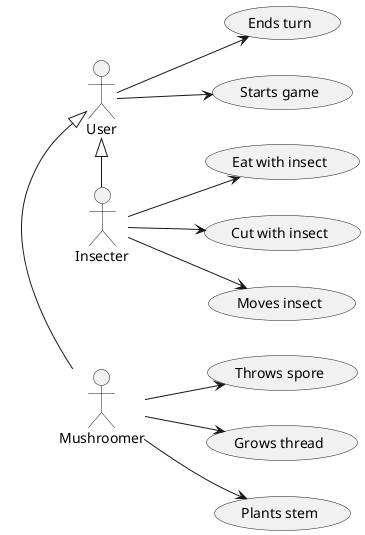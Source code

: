 @startuml player

Mushroomer -left-|> User
Insecter -left-|> User

left to right direction
User --> (Ends turn)
User --> (Starts game)

Mushroomer --> (Plants stem)
'Mushroomer --> (Levels up stem)
Mushroomer --> (Throws spore)
Mushroomer --> (Grows thread)

Insecter --> (Moves insect)
Insecter --> (Eat with insect)
Insecter --> (Cut with insect)

@enduml